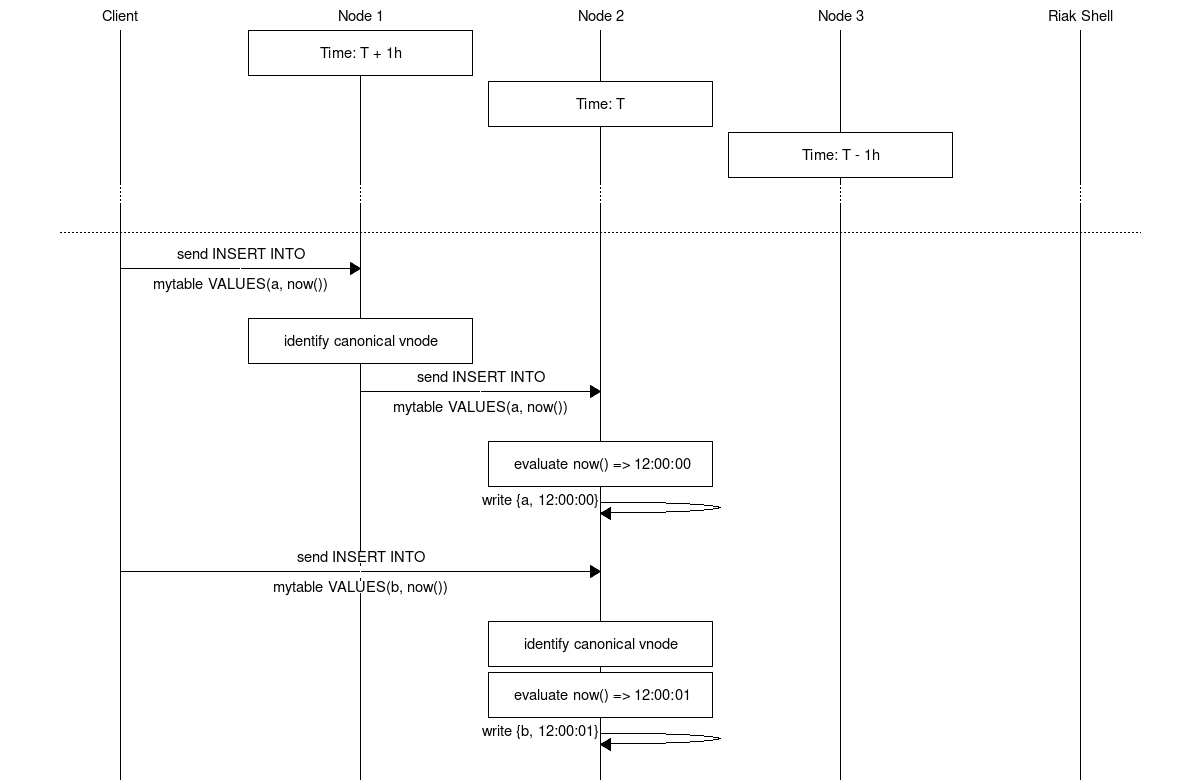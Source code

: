 // diagram for upgrade_downgrade_specs.md
//
// Upgrade/Downgrade Scenario 1 diagram
//
// This diagram is generated by mscgen
// which can be installed on ubuntu by
// sudo apt-get install mscgen
//
// Generate this diagram on the command line with:
// > mscgen -T png -i problem_scenario.msc -F ./fonts/DejaVuSansMono.ttf
//
msc {

	// Image defaults
	width="1200", wordwraparcs="1";

	// declare objects
	// This is a cluster with 3 nodes for exposition purposes
	// a client and a riak-shell 

	"Client", "Node 1", "Node 2", "Node 3", "Riak Shell";

    "Node 1" box "Node 1" [label="\nTime: T + 1h\n"];
    "Node 2" box "Node 2" [label="\nTime: T\n"];
    "Node 3" box "Node 3" [label="\nTime: T - 1h\n"];

    ...;

    |||;
    
    ---;

	"Client" => "Node 1" [label = "send INSERT INTO\n\nmytable VALUES(a, now())"];

    |||;

    "Node 1" box "Node 1" [label="\nidentify canonical vnode\n"],

	|||;

	"Node 1" => "Node 2" [label = "send INSERT INTO\n\nmytable VALUES(a, now())"];

    |||;

	"Node 2" box "Node 2" [label="\n evaluate now() => 12:00:00\n"],

    |||;

	"Node 2" => "Node 2" [label = "write {a, 12:00:00}"];

    |||;

	"Client" => "Node 2" [label = "send INSERT INTO\n\nmytable VALUES(b, now())"];

    |||;

    "Node 2" box "Node 2" [label="\nidentify canonical vnode\n"],

	|||;

	"Node 2" box "Node 2" [label="\n evaluate now() => 12:00:01\n"],

    |||;

	"Node 2" => "Node 2" [label = "write {b, 12:00:01}"];

    |||;

}